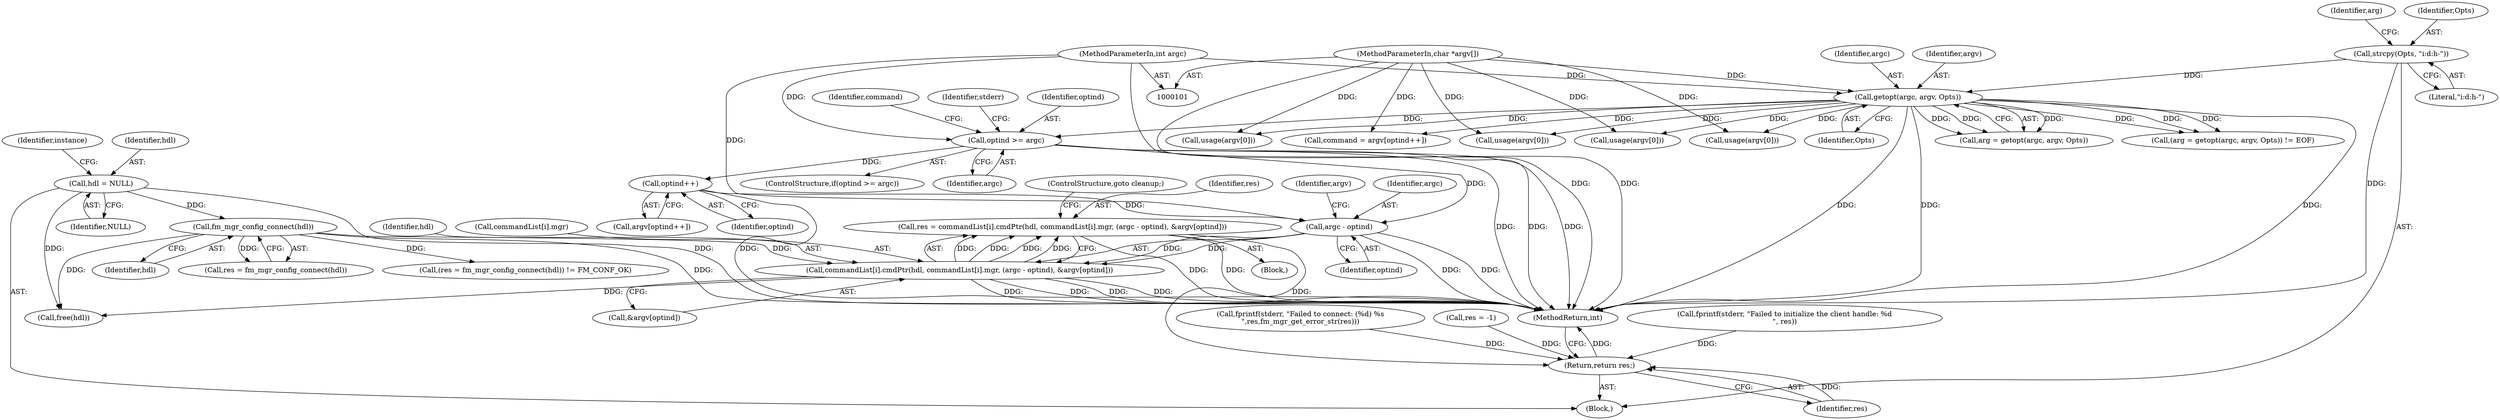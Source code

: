digraph "0_opa-ff_c5759e7b76f5bf844be6c6641cc1b356bbc83869@integer" {
"1000252" [label="(Call,res = commandList[i].cmdPtr(hdl, commandList[i].mgr, (argc - optind), &argv[optind]))"];
"1000254" [label="(Call,commandList[i].cmdPtr(hdl, commandList[i].mgr, (argc - optind), &argv[optind]))"];
"1000220" [label="(Call,fm_mgr_config_connect(hdl))"];
"1000106" [label="(Call,hdl = NULL)"];
"1000261" [label="(Call,argc - optind)"];
"1000170" [label="(Call,optind >= argc)"];
"1000133" [label="(Call,getopt(argc, argv, Opts))"];
"1000102" [label="(MethodParameterIn,int argc)"];
"1000103" [label="(MethodParameterIn,char *argv[])"];
"1000126" [label="(Call,strcpy(Opts, \"i:d:h-\"))"];
"1000188" [label="(Call,optind++)"];
"1000344" [label="(Return,return res;)"];
"1000218" [label="(Call,res = fm_mgr_config_connect(hdl))"];
"1000253" [label="(Identifier,res)"];
"1000255" [label="(Identifier,hdl)"];
"1000217" [label="(Call,(res = fm_mgr_config_connect(hdl)) != FM_CONF_OK)"];
"1000170" [label="(Call,optind >= argc)"];
"1000264" [label="(Call,&argv[optind])"];
"1000175" [label="(Identifier,stderr)"];
"1000111" [label="(Identifier,instance)"];
"1000130" [label="(Call,(arg = getopt(argc, argv, Opts)) != EOF)"];
"1000251" [label="(Block,)"];
"1000211" [label="(Call,fprintf(stderr, \"Failed to initialize the client handle: %d\n\", res))"];
"1000254" [label="(Call,commandList[i].cmdPtr(hdl, commandList[i].mgr, (argc - optind), &argv[optind]))"];
"1000169" [label="(ControlStructure,if(optind >= argc))"];
"1000268" [label="(ControlStructure,goto cleanup;)"];
"1000106" [label="(Call,hdl = NULL)"];
"1000172" [label="(Identifier,argc)"];
"1000162" [label="(Call,usage(argv[0]))"];
"1000345" [label="(Identifier,res)"];
"1000266" [label="(Identifier,argv)"];
"1000132" [label="(Identifier,arg)"];
"1000224" [label="(Call,fprintf(stderr, \"Failed to connect: (%d) %s\n\",res,fm_mgr_get_error_str(res)))"];
"1000263" [label="(Identifier,optind)"];
"1000262" [label="(Identifier,argc)"];
"1000273" [label="(Call,usage(argv[0]))"];
"1000103" [label="(MethodParameterIn,char *argv[])"];
"1000256" [label="(Call,commandList[i].mgr)"];
"1000171" [label="(Identifier,optind)"];
"1000134" [label="(Identifier,argc)"];
"1000104" [label="(Block,)"];
"1000144" [label="(Call,usage(argv[0]))"];
"1000102" [label="(MethodParameterIn,int argc)"];
"1000189" [label="(Identifier,optind)"];
"1000346" [label="(MethodReturn,int)"];
"1000220" [label="(Call,fm_mgr_config_connect(hdl))"];
"1000126" [label="(Call,strcpy(Opts, \"i:d:h-\"))"];
"1000186" [label="(Call,argv[optind++])"];
"1000185" [label="(Identifier,command)"];
"1000252" [label="(Call,res = commandList[i].cmdPtr(hdl, commandList[i].mgr, (argc - optind), &argv[optind]))"];
"1000135" [label="(Identifier,argv)"];
"1000128" [label="(Literal,\"i:d:h-\")"];
"1000136" [label="(Identifier,Opts)"];
"1000133" [label="(Call,getopt(argc, argv, Opts))"];
"1000107" [label="(Identifier,hdl)"];
"1000188" [label="(Call,optind++)"];
"1000344" [label="(Return,return res;)"];
"1000184" [label="(Call,command = argv[optind++])"];
"1000177" [label="(Call,usage(argv[0]))"];
"1000342" [label="(Call,free(hdl))"];
"1000261" [label="(Call,argc - optind)"];
"1000127" [label="(Identifier,Opts)"];
"1000131" [label="(Call,arg = getopt(argc, argv, Opts))"];
"1000108" [label="(Identifier,NULL)"];
"1000221" [label="(Identifier,hdl)"];
"1000277" [label="(Call,res = -1)"];
"1000252" -> "1000251"  [label="AST: "];
"1000252" -> "1000254"  [label="CFG: "];
"1000253" -> "1000252"  [label="AST: "];
"1000254" -> "1000252"  [label="AST: "];
"1000268" -> "1000252"  [label="CFG: "];
"1000252" -> "1000346"  [label="DDG: "];
"1000252" -> "1000346"  [label="DDG: "];
"1000254" -> "1000252"  [label="DDG: "];
"1000254" -> "1000252"  [label="DDG: "];
"1000254" -> "1000252"  [label="DDG: "];
"1000254" -> "1000252"  [label="DDG: "];
"1000252" -> "1000344"  [label="DDG: "];
"1000254" -> "1000264"  [label="CFG: "];
"1000255" -> "1000254"  [label="AST: "];
"1000256" -> "1000254"  [label="AST: "];
"1000261" -> "1000254"  [label="AST: "];
"1000264" -> "1000254"  [label="AST: "];
"1000254" -> "1000346"  [label="DDG: "];
"1000254" -> "1000346"  [label="DDG: "];
"1000254" -> "1000346"  [label="DDG: "];
"1000254" -> "1000346"  [label="DDG: "];
"1000220" -> "1000254"  [label="DDG: "];
"1000261" -> "1000254"  [label="DDG: "];
"1000261" -> "1000254"  [label="DDG: "];
"1000254" -> "1000342"  [label="DDG: "];
"1000220" -> "1000218"  [label="AST: "];
"1000220" -> "1000221"  [label="CFG: "];
"1000221" -> "1000220"  [label="AST: "];
"1000218" -> "1000220"  [label="CFG: "];
"1000220" -> "1000346"  [label="DDG: "];
"1000220" -> "1000217"  [label="DDG: "];
"1000220" -> "1000218"  [label="DDG: "];
"1000106" -> "1000220"  [label="DDG: "];
"1000220" -> "1000342"  [label="DDG: "];
"1000106" -> "1000104"  [label="AST: "];
"1000106" -> "1000108"  [label="CFG: "];
"1000107" -> "1000106"  [label="AST: "];
"1000108" -> "1000106"  [label="AST: "];
"1000111" -> "1000106"  [label="CFG: "];
"1000106" -> "1000346"  [label="DDG: "];
"1000106" -> "1000342"  [label="DDG: "];
"1000261" -> "1000263"  [label="CFG: "];
"1000262" -> "1000261"  [label="AST: "];
"1000263" -> "1000261"  [label="AST: "];
"1000266" -> "1000261"  [label="CFG: "];
"1000261" -> "1000346"  [label="DDG: "];
"1000261" -> "1000346"  [label="DDG: "];
"1000170" -> "1000261"  [label="DDG: "];
"1000102" -> "1000261"  [label="DDG: "];
"1000188" -> "1000261"  [label="DDG: "];
"1000170" -> "1000169"  [label="AST: "];
"1000170" -> "1000172"  [label="CFG: "];
"1000171" -> "1000170"  [label="AST: "];
"1000172" -> "1000170"  [label="AST: "];
"1000175" -> "1000170"  [label="CFG: "];
"1000185" -> "1000170"  [label="CFG: "];
"1000170" -> "1000346"  [label="DDG: "];
"1000170" -> "1000346"  [label="DDG: "];
"1000170" -> "1000346"  [label="DDG: "];
"1000133" -> "1000170"  [label="DDG: "];
"1000102" -> "1000170"  [label="DDG: "];
"1000170" -> "1000188"  [label="DDG: "];
"1000133" -> "1000131"  [label="AST: "];
"1000133" -> "1000136"  [label="CFG: "];
"1000134" -> "1000133"  [label="AST: "];
"1000135" -> "1000133"  [label="AST: "];
"1000136" -> "1000133"  [label="AST: "];
"1000131" -> "1000133"  [label="CFG: "];
"1000133" -> "1000346"  [label="DDG: "];
"1000133" -> "1000346"  [label="DDG: "];
"1000133" -> "1000346"  [label="DDG: "];
"1000133" -> "1000130"  [label="DDG: "];
"1000133" -> "1000130"  [label="DDG: "];
"1000133" -> "1000130"  [label="DDG: "];
"1000133" -> "1000131"  [label="DDG: "];
"1000133" -> "1000131"  [label="DDG: "];
"1000133" -> "1000131"  [label="DDG: "];
"1000102" -> "1000133"  [label="DDG: "];
"1000103" -> "1000133"  [label="DDG: "];
"1000126" -> "1000133"  [label="DDG: "];
"1000133" -> "1000144"  [label="DDG: "];
"1000133" -> "1000162"  [label="DDG: "];
"1000133" -> "1000177"  [label="DDG: "];
"1000133" -> "1000184"  [label="DDG: "];
"1000133" -> "1000273"  [label="DDG: "];
"1000102" -> "1000101"  [label="AST: "];
"1000102" -> "1000346"  [label="DDG: "];
"1000103" -> "1000101"  [label="AST: "];
"1000103" -> "1000346"  [label="DDG: "];
"1000103" -> "1000144"  [label="DDG: "];
"1000103" -> "1000162"  [label="DDG: "];
"1000103" -> "1000177"  [label="DDG: "];
"1000103" -> "1000184"  [label="DDG: "];
"1000103" -> "1000273"  [label="DDG: "];
"1000126" -> "1000104"  [label="AST: "];
"1000126" -> "1000128"  [label="CFG: "];
"1000127" -> "1000126"  [label="AST: "];
"1000128" -> "1000126"  [label="AST: "];
"1000132" -> "1000126"  [label="CFG: "];
"1000126" -> "1000346"  [label="DDG: "];
"1000188" -> "1000186"  [label="AST: "];
"1000188" -> "1000189"  [label="CFG: "];
"1000189" -> "1000188"  [label="AST: "];
"1000186" -> "1000188"  [label="CFG: "];
"1000188" -> "1000346"  [label="DDG: "];
"1000344" -> "1000104"  [label="AST: "];
"1000344" -> "1000345"  [label="CFG: "];
"1000345" -> "1000344"  [label="AST: "];
"1000346" -> "1000344"  [label="CFG: "];
"1000344" -> "1000346"  [label="DDG: "];
"1000345" -> "1000344"  [label="DDG: "];
"1000224" -> "1000344"  [label="DDG: "];
"1000211" -> "1000344"  [label="DDG: "];
"1000277" -> "1000344"  [label="DDG: "];
}
